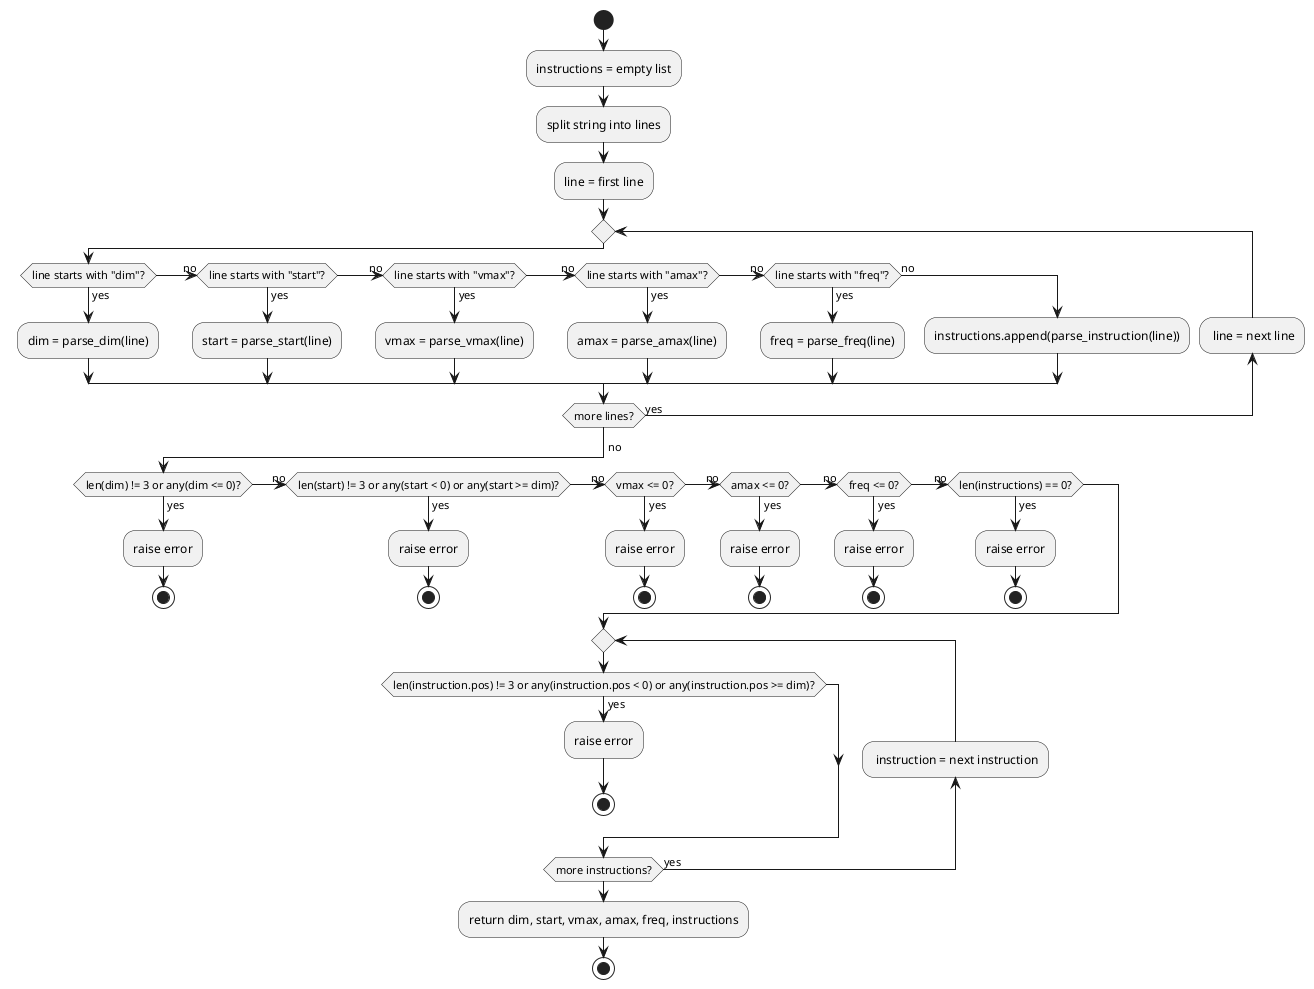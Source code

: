 @startuml parse_input(string: str)
start

:instructions = empty list;
:split string into lines;
:line = first line;
repeat 
  if (line starts with "dim"?) then (yes)
    :dim = parse_dim(line);
  (no) elseif (line starts with "start"?) then (yes)
    :start = parse_start(line);
  (no) elseif (line starts with "vmax"?) then (yes)
    :vmax = parse_vmax(line);
  (no) elseif (line starts with "amax"?) then (yes)
    :amax = parse_amax(line);
  (no) elseif (line starts with "freq"?) then (yes)
    :freq = parse_freq(line);
  else (no)
    :instructions.append(parse_instruction(line));
  endif
  backward: line = next line;
repeat while(more lines?) is (yes)
->no;

if (len(dim) != 3 or any(dim <= 0)?) then (yes)
  :raise error;
  stop
(no) elseif (len(start) != 3 or any(start < 0) or any(start >= dim)?) then (yes)
  :raise error;
  stop
(no) elseif (vmax <= 0?) then (yes)
  :raise error;
  stop
(no) elseif (amax <= 0?) then (yes)
  :raise error;
  stop
(no) elseif (freq <= 0?) then (yes)
  :raise error;
  stop
(no) elseif (len(instructions) == 0?) then (yes)
  :raise error;
  stop
endif

repeat 
    if (len(instruction.pos) != 3 or any(instruction.pos < 0) or any(instruction.pos >= dim)?) then (yes)
      :raise error;
    stop
    endif
  backward: instruction = next instruction;
repeat while(more instructions?) is (yes)

:return dim, start, vmax, amax, freq, instructions;
stop
@enduml
